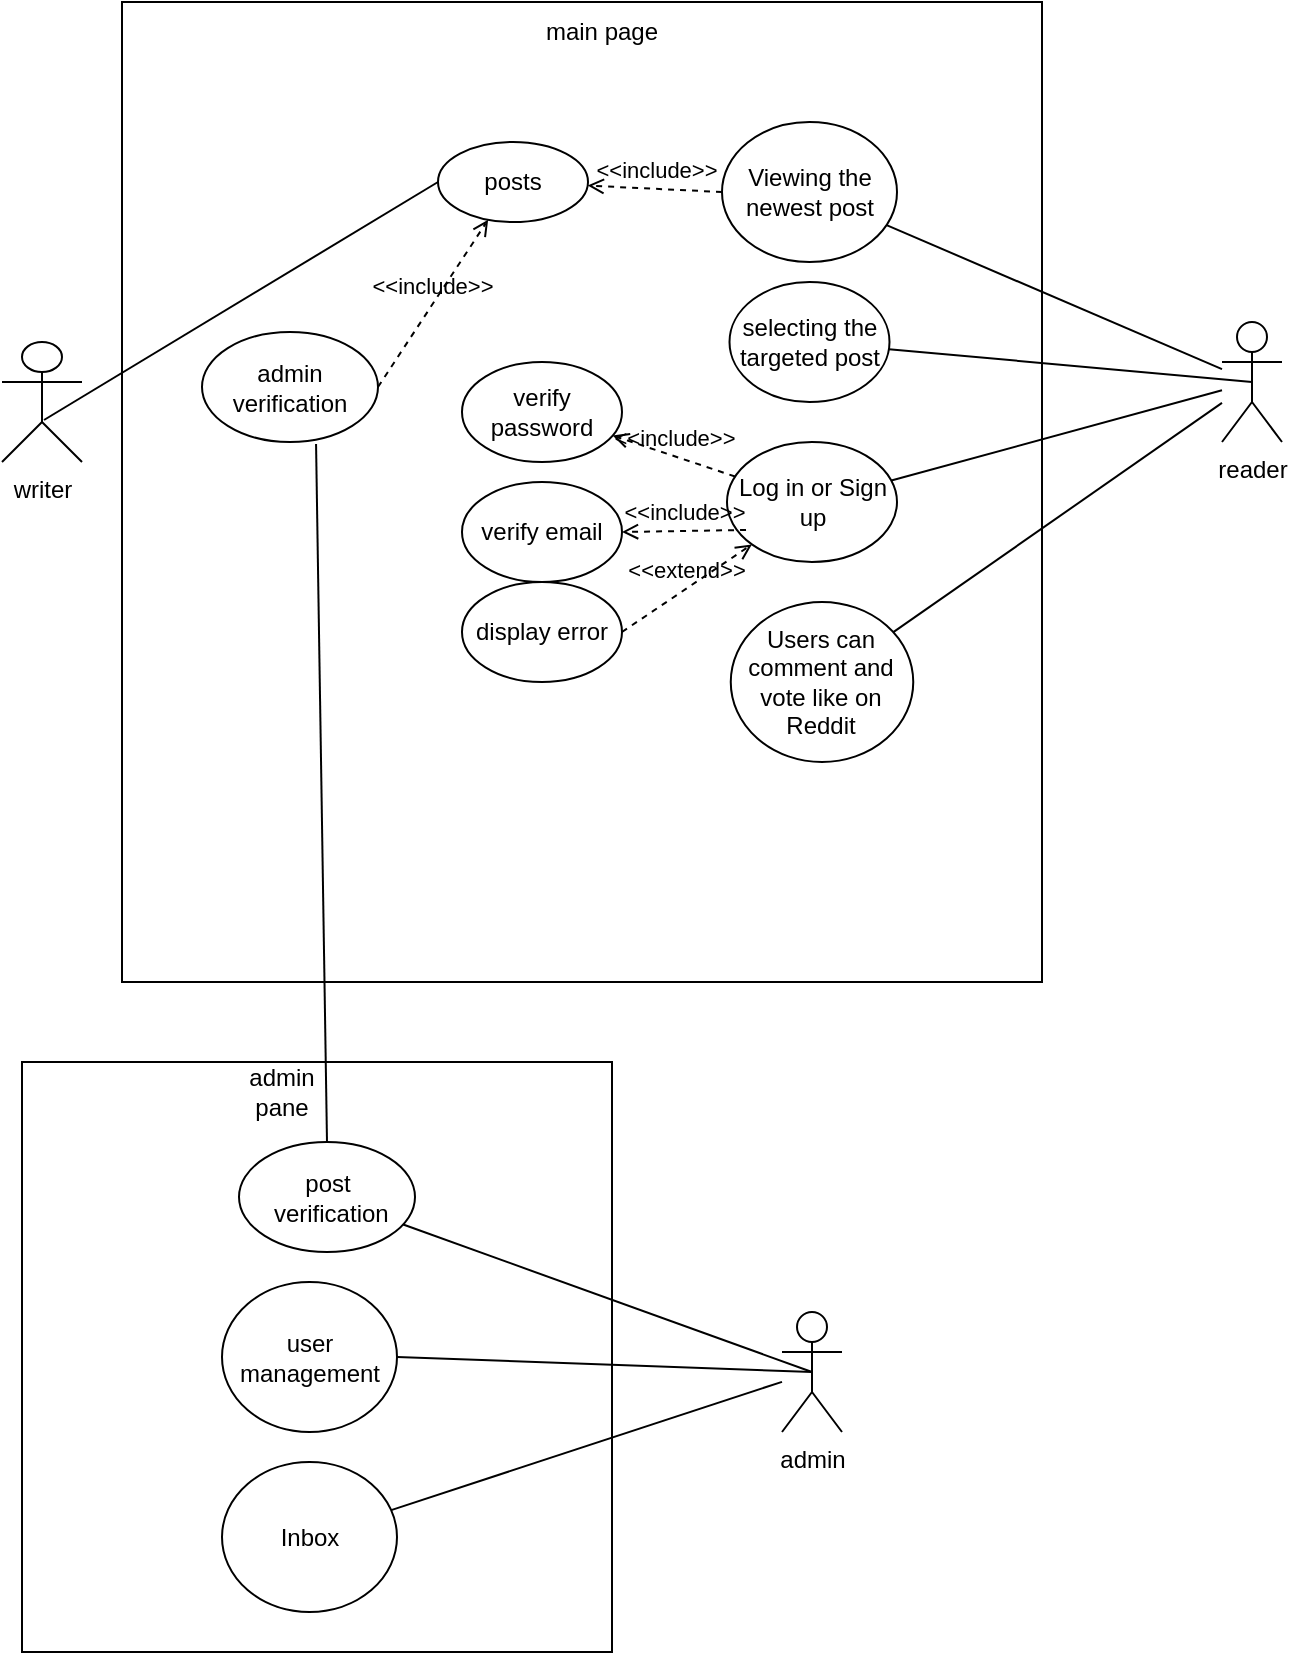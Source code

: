 <mxfile version="28.0.7">
  <diagram name="Page-1" id="IJvKG8BKb0_-6xwxXonR">
    <mxGraphModel dx="1375" dy="779" grid="1" gridSize="10" guides="1" tooltips="1" connect="1" arrows="1" fold="1" page="1" pageScale="1" pageWidth="850" pageHeight="1100" math="0" shadow="0">
      <root>
        <mxCell id="0" />
        <mxCell id="1" parent="0" />
        <mxCell id="PUch6x0PjKLB-Qv1Z2Le-1" value="&lt;span&gt;&lt;span data-dobid=&quot;hdw&quot;&gt;reader&lt;/span&gt;&lt;/span&gt;" style="shape=umlActor;verticalLabelPosition=bottom;verticalAlign=top;html=1;outlineConnect=0;" vertex="1" parent="1">
          <mxGeometry x="780" y="200" width="30" height="60" as="geometry" />
        </mxCell>
        <mxCell id="PUch6x0PjKLB-Qv1Z2Le-2" value="" style="rounded=0;whiteSpace=wrap;html=1;" vertex="1" parent="1">
          <mxGeometry x="230" y="40" width="460" height="490" as="geometry" />
        </mxCell>
        <mxCell id="PUch6x0PjKLB-Qv1Z2Le-3" value="main page" style="text;html=1;align=center;verticalAlign=middle;whiteSpace=wrap;rounded=0;" vertex="1" parent="1">
          <mxGeometry x="440" y="40" width="60" height="30" as="geometry" />
        </mxCell>
        <mxCell id="PUch6x0PjKLB-Qv1Z2Le-5" value="Viewing the newest post" style="ellipse;html=1;whiteSpace=wrap;" vertex="1" parent="1">
          <mxGeometry x="530" y="100" width="87.5" height="70" as="geometry" />
        </mxCell>
        <mxCell id="PUch6x0PjKLB-Qv1Z2Le-6" value="selecting the targeted post" style="ellipse;html=1;whiteSpace=wrap;" vertex="1" parent="1">
          <mxGeometry x="533.75" y="180" width="80" height="60" as="geometry" />
        </mxCell>
        <mxCell id="PUch6x0PjKLB-Qv1Z2Le-7" value="Log in or Sign up" style="ellipse;html=1;whiteSpace=wrap;" vertex="1" parent="1">
          <mxGeometry x="532.5" y="260" width="85" height="60" as="geometry" />
        </mxCell>
        <mxCell id="PUch6x0PjKLB-Qv1Z2Le-8" value="Users can comment and vote like on Reddit" style="ellipse;html=1;whiteSpace=wrap;" vertex="1" parent="1">
          <mxGeometry x="534.38" y="340" width="91.25" height="80" as="geometry" />
        </mxCell>
        <mxCell id="PUch6x0PjKLB-Qv1Z2Le-9" value="" style="endArrow=none;html=1;rounded=0;" edge="1" parent="1" source="PUch6x0PjKLB-Qv1Z2Le-5" target="PUch6x0PjKLB-Qv1Z2Le-1">
          <mxGeometry width="50" height="50" relative="1" as="geometry">
            <mxPoint x="400" y="420" as="sourcePoint" />
            <mxPoint x="450" y="370" as="targetPoint" />
          </mxGeometry>
        </mxCell>
        <mxCell id="PUch6x0PjKLB-Qv1Z2Le-10" value="" style="endArrow=none;html=1;rounded=0;entryX=0.5;entryY=0.5;entryDx=0;entryDy=0;entryPerimeter=0;" edge="1" parent="1" source="PUch6x0PjKLB-Qv1Z2Le-6" target="PUch6x0PjKLB-Qv1Z2Le-1">
          <mxGeometry width="50" height="50" relative="1" as="geometry">
            <mxPoint x="400" y="420" as="sourcePoint" />
            <mxPoint x="450" y="370" as="targetPoint" />
          </mxGeometry>
        </mxCell>
        <mxCell id="PUch6x0PjKLB-Qv1Z2Le-11" value="" style="endArrow=none;html=1;rounded=0;" edge="1" parent="1" source="PUch6x0PjKLB-Qv1Z2Le-7" target="PUch6x0PjKLB-Qv1Z2Le-1">
          <mxGeometry width="50" height="50" relative="1" as="geometry">
            <mxPoint x="400" y="420" as="sourcePoint" />
            <mxPoint x="450" y="370" as="targetPoint" />
          </mxGeometry>
        </mxCell>
        <mxCell id="PUch6x0PjKLB-Qv1Z2Le-12" value="" style="endArrow=none;html=1;rounded=0;" edge="1" parent="1" source="PUch6x0PjKLB-Qv1Z2Le-8" target="PUch6x0PjKLB-Qv1Z2Le-1">
          <mxGeometry width="50" height="50" relative="1" as="geometry">
            <mxPoint x="140" y="470" as="sourcePoint" />
            <mxPoint x="190" y="420" as="targetPoint" />
          </mxGeometry>
        </mxCell>
        <mxCell id="PUch6x0PjKLB-Qv1Z2Le-13" value="verify password" style="ellipse;html=1;whiteSpace=wrap;" vertex="1" parent="1">
          <mxGeometry x="400" y="220" width="80" height="50" as="geometry" />
        </mxCell>
        <mxCell id="PUch6x0PjKLB-Qv1Z2Le-15" value="&amp;lt;&amp;lt;include&amp;gt;&amp;gt;" style="html=1;verticalAlign=bottom;labelBackgroundColor=none;endArrow=open;endFill=0;dashed=1;rounded=0;" edge="1" parent="1" source="PUch6x0PjKLB-Qv1Z2Le-7" target="PUch6x0PjKLB-Qv1Z2Le-13">
          <mxGeometry width="160" relative="1" as="geometry">
            <mxPoint x="350" y="390" as="sourcePoint" />
            <mxPoint x="510" y="390" as="targetPoint" />
          </mxGeometry>
        </mxCell>
        <mxCell id="PUch6x0PjKLB-Qv1Z2Le-16" value="verify email" style="ellipse;html=1;whiteSpace=wrap;" vertex="1" parent="1">
          <mxGeometry x="400" y="280" width="80" height="50" as="geometry" />
        </mxCell>
        <mxCell id="PUch6x0PjKLB-Qv1Z2Le-17" value="display error" style="ellipse;html=1;whiteSpace=wrap;" vertex="1" parent="1">
          <mxGeometry x="400" y="330" width="80" height="50" as="geometry" />
        </mxCell>
        <mxCell id="PUch6x0PjKLB-Qv1Z2Le-18" value="&amp;lt;&amp;lt;include&amp;gt;&amp;gt;" style="html=1;verticalAlign=bottom;labelBackgroundColor=none;endArrow=open;endFill=0;dashed=1;rounded=0;exitX=0.112;exitY=0.733;exitDx=0;exitDy=0;exitPerimeter=0;entryX=1;entryY=0.5;entryDx=0;entryDy=0;" edge="1" parent="1" source="PUch6x0PjKLB-Qv1Z2Le-7" target="PUch6x0PjKLB-Qv1Z2Le-16">
          <mxGeometry width="160" relative="1" as="geometry">
            <mxPoint x="350" y="390" as="sourcePoint" />
            <mxPoint x="510" y="390" as="targetPoint" />
          </mxGeometry>
        </mxCell>
        <mxCell id="PUch6x0PjKLB-Qv1Z2Le-19" value="&amp;lt;&amp;lt;extend&amp;gt;&amp;gt;" style="html=1;verticalAlign=bottom;labelBackgroundColor=none;endArrow=open;endFill=0;dashed=1;rounded=0;exitX=1;exitY=0.5;exitDx=0;exitDy=0;entryX=0;entryY=1;entryDx=0;entryDy=0;" edge="1" parent="1" source="PUch6x0PjKLB-Qv1Z2Le-17" target="PUch6x0PjKLB-Qv1Z2Le-7">
          <mxGeometry width="160" relative="1" as="geometry">
            <mxPoint x="350" y="390" as="sourcePoint" />
            <mxPoint x="510" y="390" as="targetPoint" />
          </mxGeometry>
        </mxCell>
        <mxCell id="PUch6x0PjKLB-Qv1Z2Le-20" value="writer" style="shape=umlActor;verticalLabelPosition=bottom;verticalAlign=top;html=1;" vertex="1" parent="1">
          <mxGeometry x="170" y="210" width="40" height="60" as="geometry" />
        </mxCell>
        <mxCell id="PUch6x0PjKLB-Qv1Z2Le-25" value="posts" style="ellipse;html=1;whiteSpace=wrap;" vertex="1" parent="1">
          <mxGeometry x="388" y="110" width="75" height="40" as="geometry" />
        </mxCell>
        <mxCell id="PUch6x0PjKLB-Qv1Z2Le-26" value="" style="endArrow=none;html=1;rounded=0;exitX=0.525;exitY=0.65;exitDx=0;exitDy=0;exitPerimeter=0;entryX=0;entryY=0.5;entryDx=0;entryDy=0;" edge="1" parent="1" source="PUch6x0PjKLB-Qv1Z2Le-20" target="PUch6x0PjKLB-Qv1Z2Le-25">
          <mxGeometry width="50" height="50" relative="1" as="geometry">
            <mxPoint x="460" y="390" as="sourcePoint" />
            <mxPoint x="510" y="340" as="targetPoint" />
          </mxGeometry>
        </mxCell>
        <mxCell id="PUch6x0PjKLB-Qv1Z2Le-29" value="&amp;lt;&amp;lt;include&amp;gt;&amp;gt;" style="html=1;verticalAlign=bottom;labelBackgroundColor=none;endArrow=open;endFill=0;dashed=1;rounded=0;exitX=0;exitY=0.5;exitDx=0;exitDy=0;" edge="1" parent="1" source="PUch6x0PjKLB-Qv1Z2Le-5" target="PUch6x0PjKLB-Qv1Z2Le-25">
          <mxGeometry width="160" relative="1" as="geometry">
            <mxPoint x="400" y="360" as="sourcePoint" />
            <mxPoint x="560" y="360" as="targetPoint" />
          </mxGeometry>
        </mxCell>
        <mxCell id="PUch6x0PjKLB-Qv1Z2Le-30" value="admin verification" style="ellipse;html=1;whiteSpace=wrap;" vertex="1" parent="1">
          <mxGeometry x="270" y="205" width="88" height="55" as="geometry" />
        </mxCell>
        <mxCell id="PUch6x0PjKLB-Qv1Z2Le-31" value="&amp;lt;&amp;lt;include&amp;gt;&amp;gt;" style="html=1;verticalAlign=bottom;labelBackgroundColor=none;endArrow=open;endFill=0;dashed=1;rounded=0;exitX=1;exitY=0.5;exitDx=0;exitDy=0;" edge="1" parent="1" source="PUch6x0PjKLB-Qv1Z2Le-30" target="PUch6x0PjKLB-Qv1Z2Le-25">
          <mxGeometry width="160" relative="1" as="geometry">
            <mxPoint x="360" y="190" as="sourcePoint" />
            <mxPoint x="520" y="190" as="targetPoint" />
          </mxGeometry>
        </mxCell>
        <mxCell id="PUch6x0PjKLB-Qv1Z2Le-32" value="&#xa;Inbox&#xa;&#xa;" style="whiteSpace=wrap;html=1;aspect=fixed;" vertex="1" parent="1">
          <mxGeometry x="180" y="570" width="295" height="295" as="geometry" />
        </mxCell>
        <mxCell id="PUch6x0PjKLB-Qv1Z2Le-33" value="admin pane" style="text;html=1;align=center;verticalAlign=middle;whiteSpace=wrap;rounded=0;" vertex="1" parent="1">
          <mxGeometry x="280" y="570" width="60" height="30" as="geometry" />
        </mxCell>
        <mxCell id="PUch6x0PjKLB-Qv1Z2Le-34" value="&lt;div&gt;post&lt;/div&gt;&lt;div&gt;&amp;nbsp;verification&lt;/div&gt;" style="ellipse;html=1;whiteSpace=wrap;" vertex="1" parent="1">
          <mxGeometry x="288.5" y="610" width="88" height="55" as="geometry" />
        </mxCell>
        <mxCell id="PUch6x0PjKLB-Qv1Z2Le-35" value="" style="endArrow=none;html=1;rounded=0;exitX=0.5;exitY=0;exitDx=0;exitDy=0;entryX=0.648;entryY=1.018;entryDx=0;entryDy=0;entryPerimeter=0;" edge="1" parent="1" source="PUch6x0PjKLB-Qv1Z2Le-34" target="PUch6x0PjKLB-Qv1Z2Le-30">
          <mxGeometry width="50" height="50" relative="1" as="geometry">
            <mxPoint x="570" y="550" as="sourcePoint" />
            <mxPoint x="620" y="500" as="targetPoint" />
          </mxGeometry>
        </mxCell>
        <mxCell id="PUch6x0PjKLB-Qv1Z2Le-36" value="user management" style="ellipse;html=1;whiteSpace=wrap;" vertex="1" parent="1">
          <mxGeometry x="280" y="680" width="87.5" height="75" as="geometry" />
        </mxCell>
        <mxCell id="PUch6x0PjKLB-Qv1Z2Le-37" value="Inbox" style="ellipse;html=1;whiteSpace=wrap;" vertex="1" parent="1">
          <mxGeometry x="280" y="770" width="87.5" height="75" as="geometry" />
        </mxCell>
        <mxCell id="PUch6x0PjKLB-Qv1Z2Le-38" value="admin" style="shape=umlActor;verticalLabelPosition=bottom;verticalAlign=top;html=1;outlineConnect=0;" vertex="1" parent="1">
          <mxGeometry x="560" y="695" width="30" height="60" as="geometry" />
        </mxCell>
        <mxCell id="PUch6x0PjKLB-Qv1Z2Le-39" value="" style="endArrow=none;html=1;rounded=0;entryX=0.5;entryY=0.5;entryDx=0;entryDy=0;entryPerimeter=0;" edge="1" parent="1" source="PUch6x0PjKLB-Qv1Z2Le-34" target="PUch6x0PjKLB-Qv1Z2Le-38">
          <mxGeometry width="50" height="50" relative="1" as="geometry">
            <mxPoint x="570" y="700" as="sourcePoint" />
            <mxPoint x="620" y="650" as="targetPoint" />
          </mxGeometry>
        </mxCell>
        <mxCell id="PUch6x0PjKLB-Qv1Z2Le-40" value="" style="endArrow=none;html=1;rounded=0;exitX=1;exitY=0.5;exitDx=0;exitDy=0;entryX=0.5;entryY=0.5;entryDx=0;entryDy=0;entryPerimeter=0;" edge="1" parent="1" source="PUch6x0PjKLB-Qv1Z2Le-36" target="PUch6x0PjKLB-Qv1Z2Le-38">
          <mxGeometry width="50" height="50" relative="1" as="geometry">
            <mxPoint x="540" y="880" as="sourcePoint" />
            <mxPoint x="590" y="830" as="targetPoint" />
          </mxGeometry>
        </mxCell>
        <mxCell id="PUch6x0PjKLB-Qv1Z2Le-41" value="" style="endArrow=none;html=1;rounded=0;" edge="1" parent="1" source="PUch6x0PjKLB-Qv1Z2Le-37" target="PUch6x0PjKLB-Qv1Z2Le-38">
          <mxGeometry width="50" height="50" relative="1" as="geometry">
            <mxPoint x="560" y="920" as="sourcePoint" />
            <mxPoint x="610" y="870" as="targetPoint" />
          </mxGeometry>
        </mxCell>
      </root>
    </mxGraphModel>
  </diagram>
</mxfile>
